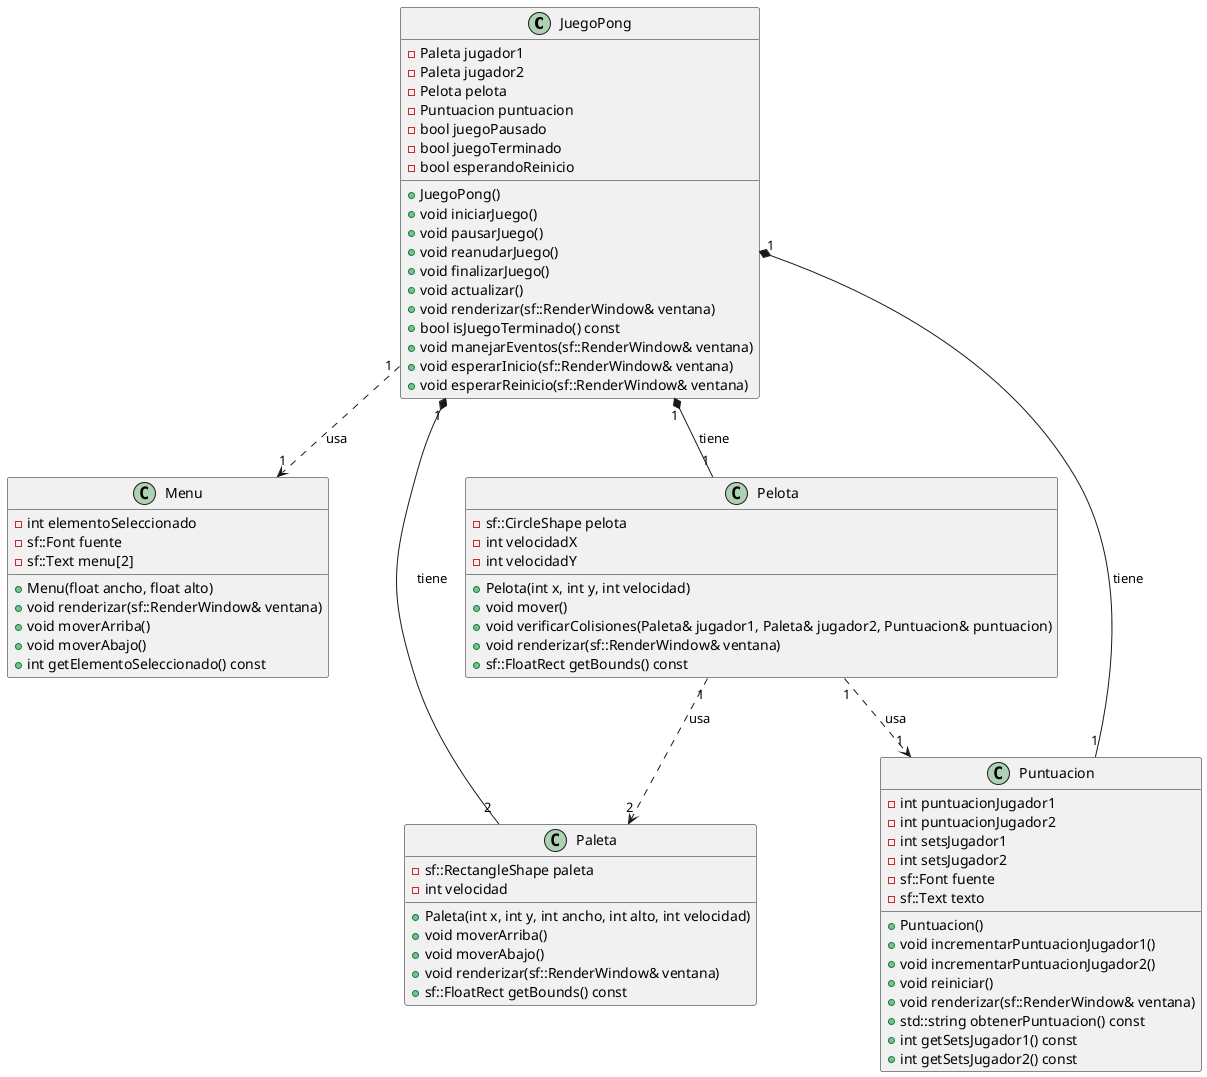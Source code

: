 @startuml PingPong_Atari

class JuegoPong {
    - Paleta jugador1
    - Paleta jugador2
    - Pelota pelota
    - Puntuacion puntuacion
    - bool juegoPausado
    - bool juegoTerminado
    - bool esperandoReinicio
    + JuegoPong()
    + void iniciarJuego()
    + void pausarJuego()
    + void reanudarJuego()
    + void finalizarJuego()
    + void actualizar()
    + void renderizar(sf::RenderWindow& ventana)
    + bool isJuegoTerminado() const
    + void manejarEventos(sf::RenderWindow& ventana)
    + void esperarInicio(sf::RenderWindow& ventana)
    + void esperarReinicio(sf::RenderWindow& ventana)
}

class Menu {
    - int elementoSeleccionado
    - sf::Font fuente
    - sf::Text menu[2]
    + Menu(float ancho, float alto)
    + void renderizar(sf::RenderWindow& ventana)
    + void moverArriba()
    + void moverAbajo()
    + int getElementoSeleccionado() const
}

class Paleta {
    - sf::RectangleShape paleta
    - int velocidad
    + Paleta(int x, int y, int ancho, int alto, int velocidad)
    + void moverArriba()
    + void moverAbajo()
    + void renderizar(sf::RenderWindow& ventana)
    + sf::FloatRect getBounds() const
}

class Pelota {
    - sf::CircleShape pelota
    - int velocidadX
    - int velocidadY
    + Pelota(int x, int y, int velocidad)
    + void mover()
    + void verificarColisiones(Paleta& jugador1, Paleta& jugador2, Puntuacion& puntuacion)
    + void renderizar(sf::RenderWindow& ventana)
    + sf::FloatRect getBounds() const
}

class Puntuacion {
    - int puntuacionJugador1
    - int puntuacionJugador2
    - int setsJugador1
    - int setsJugador2
    - sf::Font fuente
    - sf::Text texto
    + Puntuacion()
    + void incrementarPuntuacionJugador1()
    + void incrementarPuntuacionJugador2()
    + void reiniciar()
    + void renderizar(sf::RenderWindow& ventana)
    + std::string obtenerPuntuacion() const
    + int getSetsJugador1() const
    + int getSetsJugador2() const
}

JuegoPong "1" *-- "2" Paleta : tiene
JuegoPong "1" *-- "1" Pelota : tiene
JuegoPong "1" *-- "1" Puntuacion : tiene

JuegoPong "1" ..> "1" Menu : usa
Pelota "1" ..> "2" Paleta : usa
Pelota "1" ..> "1" Puntuacion : usa

@enduml
